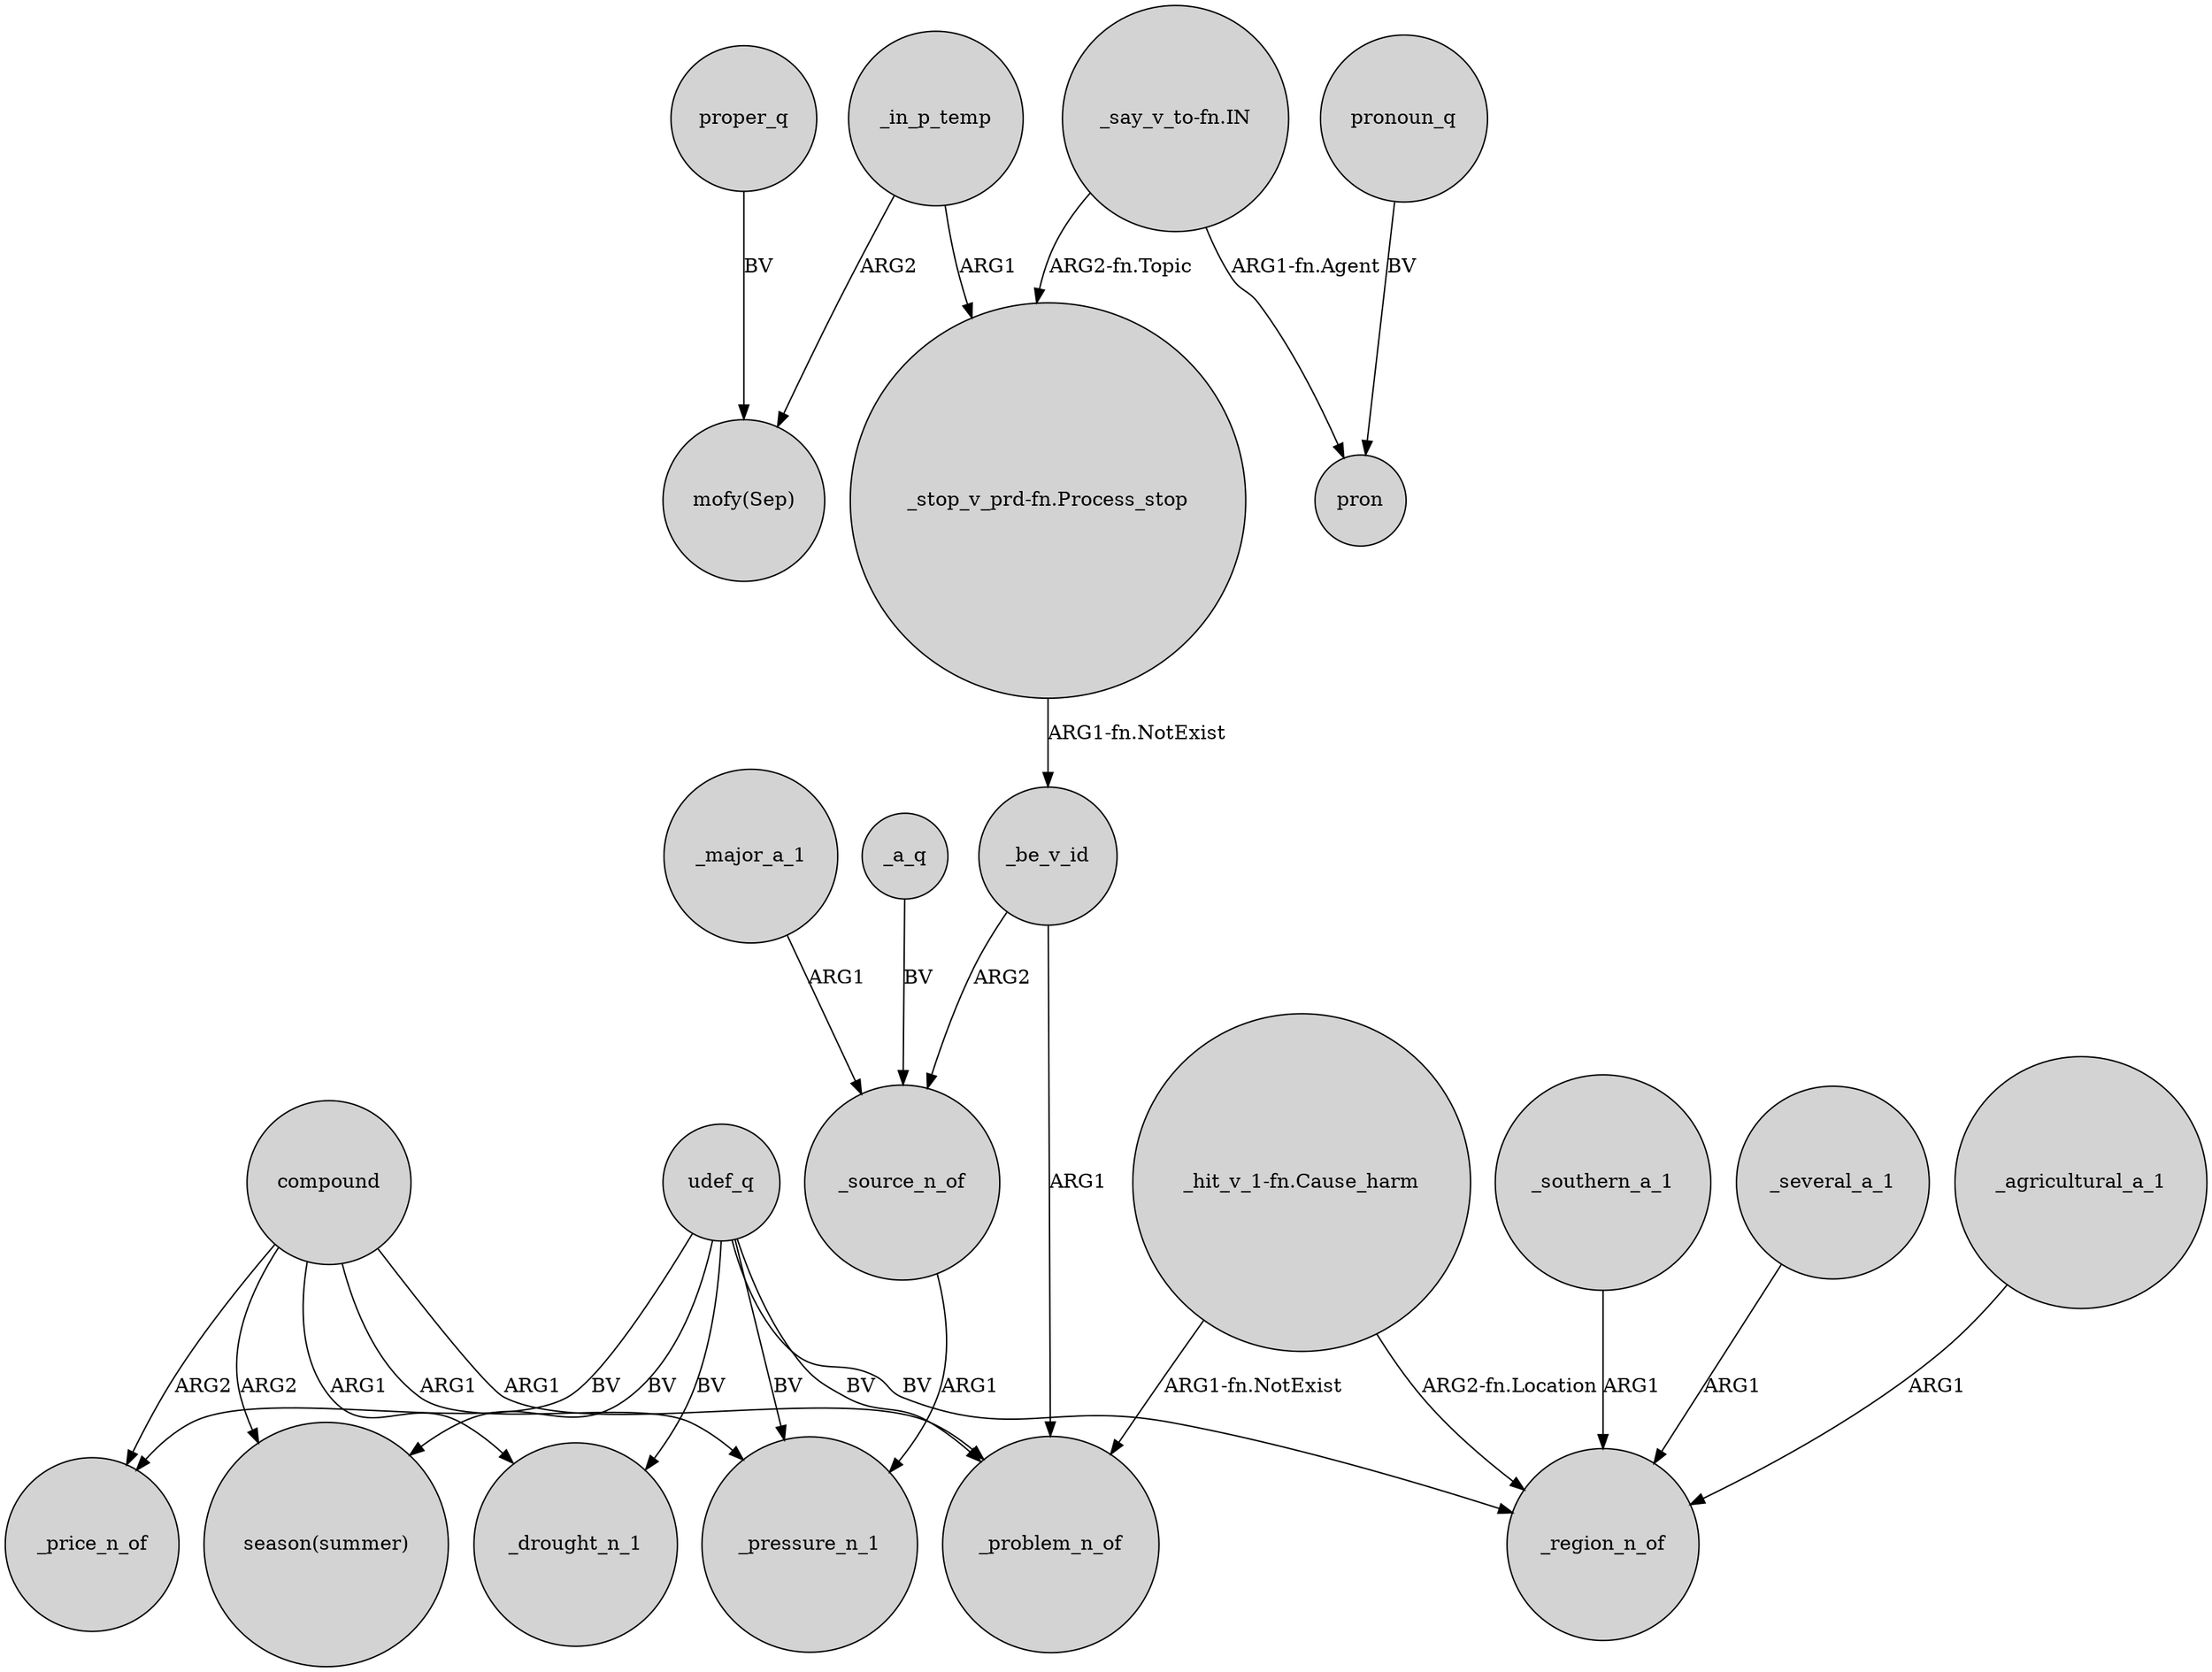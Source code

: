 digraph {
	node [shape=circle style=filled]
	udef_q -> _pressure_n_1 [label=BV]
	_in_p_temp -> "_stop_v_prd-fn.Process_stop" [label=ARG1]
	"_hit_v_1-fn.Cause_harm" -> _problem_n_of [label="ARG1-fn.NotExist"]
	compound -> "season(summer)" [label=ARG2]
	compound -> _price_n_of [label=ARG2]
	udef_q -> _drought_n_1 [label=BV]
	udef_q -> _price_n_of [label=BV]
	udef_q -> "season(summer)" [label=BV]
	_agricultural_a_1 -> _region_n_of [label=ARG1]
	udef_q -> _region_n_of [label=BV]
	compound -> _drought_n_1 [label=ARG1]
	proper_q -> "mofy(Sep)" [label=BV]
	"_say_v_to-fn.IN" -> "_stop_v_prd-fn.Process_stop" [label="ARG2-fn.Topic"]
	udef_q -> _problem_n_of [label=BV]
	"_stop_v_prd-fn.Process_stop" -> _be_v_id [label="ARG1-fn.NotExist"]
	pronoun_q -> pron [label=BV]
	compound -> _problem_n_of [label=ARG1]
	_a_q -> _source_n_of [label=BV]
	_southern_a_1 -> _region_n_of [label=ARG1]
	_be_v_id -> _source_n_of [label=ARG2]
	_major_a_1 -> _source_n_of [label=ARG1]
	compound -> _pressure_n_1 [label=ARG1]
	_source_n_of -> _pressure_n_1 [label=ARG1]
	"_say_v_to-fn.IN" -> pron [label="ARG1-fn.Agent"]
	"_hit_v_1-fn.Cause_harm" -> _region_n_of [label="ARG2-fn.Location"]
	_be_v_id -> _problem_n_of [label=ARG1]
	_several_a_1 -> _region_n_of [label=ARG1]
	_in_p_temp -> "mofy(Sep)" [label=ARG2]
}

